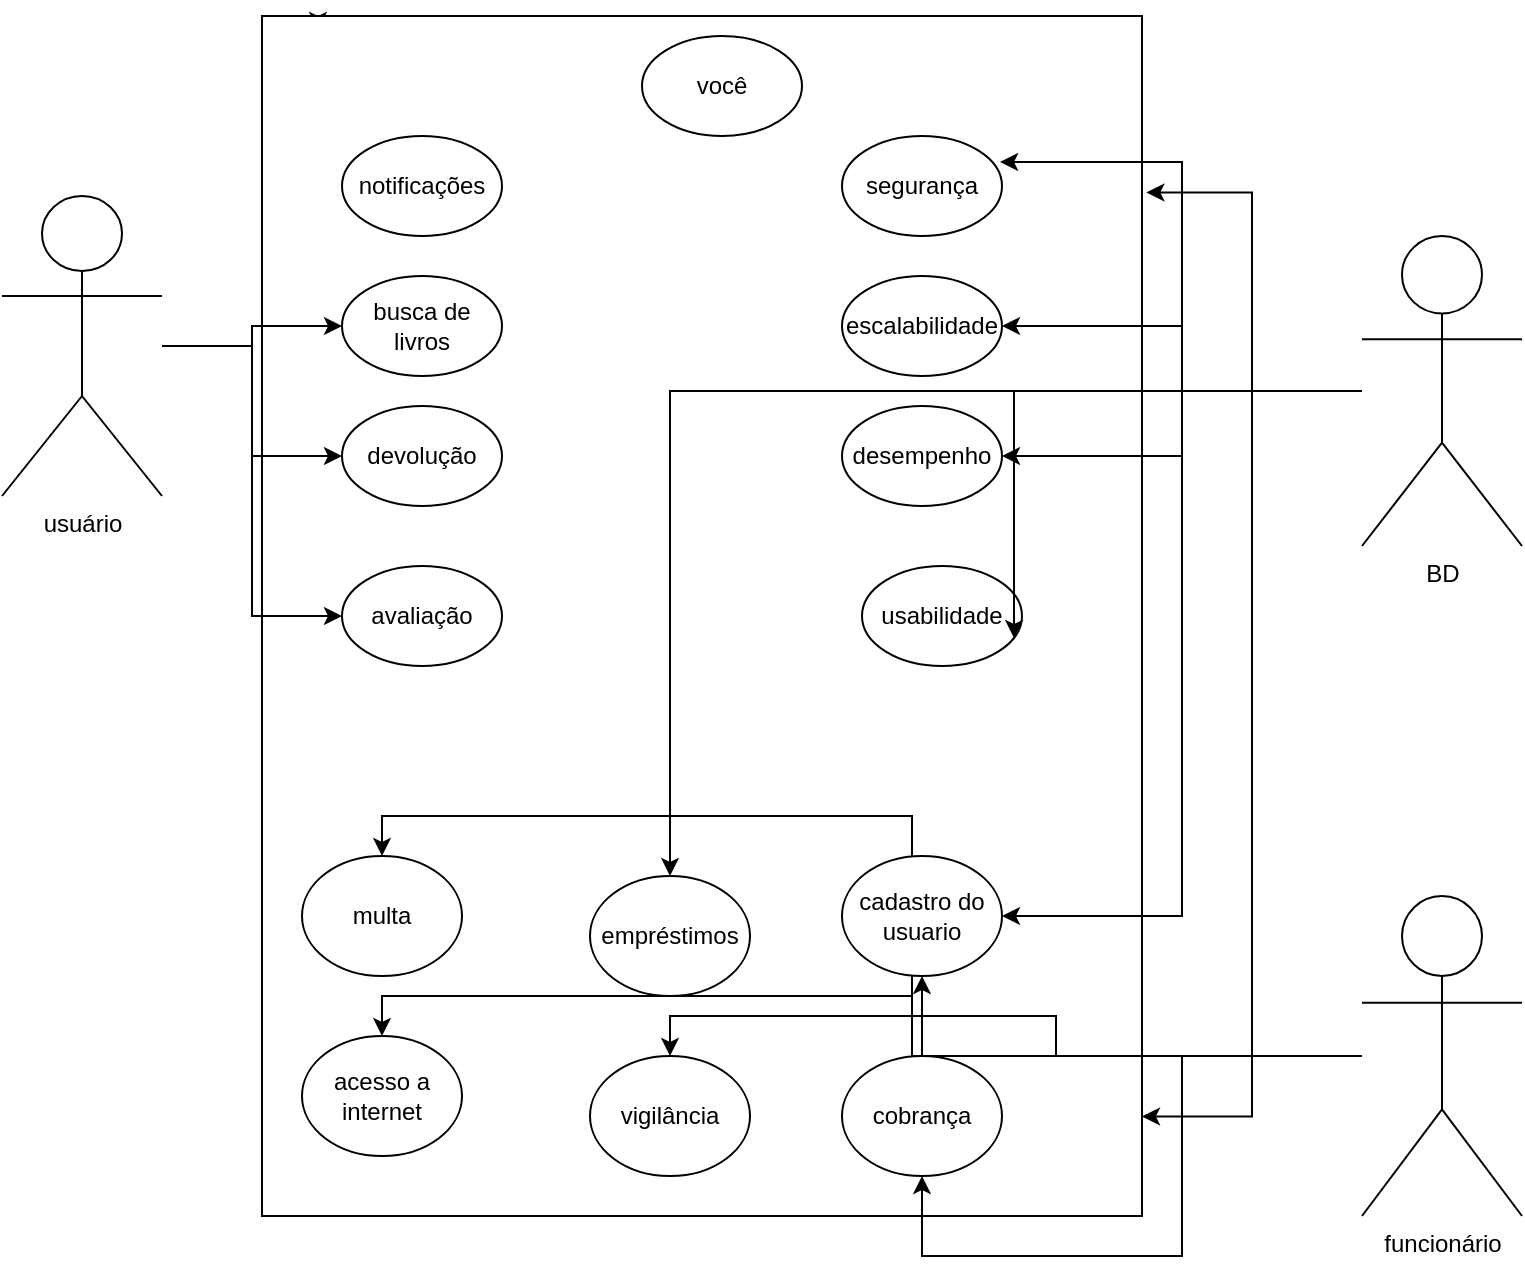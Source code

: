 <mxfile version="24.4.14" type="github">
  <diagram name="Página-1" id="C96arZJrrSCVBLOG4efR">
    <mxGraphModel dx="880" dy="460" grid="1" gridSize="10" guides="1" tooltips="1" connect="1" arrows="1" fold="1" page="1" pageScale="1" pageWidth="827" pageHeight="1169" math="0" shadow="0">
      <root>
        <mxCell id="0" />
        <mxCell id="1" parent="0" />
        <mxCell id="kRZZq-kJ1OqrjR1lZMrt-34" style="edgeStyle=orthogonalEdgeStyle;rounded=0;orthogonalLoop=1;jettySize=auto;html=1;exitX=0.5;exitY=1;exitDx=0;exitDy=0;entryX=0.467;entryY=1.35;entryDx=0;entryDy=0;entryPerimeter=0;" edge="1" parent="1">
          <mxGeometry relative="1" as="geometry">
            <mxPoint x="200" y="40" as="sourcePoint" />
            <mxPoint x="198.02" y="47" as="targetPoint" />
          </mxGeometry>
        </mxCell>
        <mxCell id="kRZZq-kJ1OqrjR1lZMrt-39" value="" style="rounded=0;whiteSpace=wrap;html=1;" vertex="1" parent="1">
          <mxGeometry x="170" y="40" width="440" height="600" as="geometry" />
        </mxCell>
        <mxCell id="kRZZq-kJ1OqrjR1lZMrt-41" value="&lt;font style=&quot;vertical-align: inherit;&quot;&gt;&lt;font style=&quot;vertical-align: inherit;&quot;&gt;&lt;font style=&quot;vertical-align: inherit;&quot;&gt;&lt;font style=&quot;vertical-align: inherit;&quot;&gt;&lt;font style=&quot;vertical-align: inherit;&quot;&gt;&lt;font style=&quot;vertical-align: inherit;&quot;&gt;você&lt;/font&gt;&lt;/font&gt;&lt;/font&gt;&lt;/font&gt;&lt;/font&gt;&lt;/font&gt;" style="ellipse;whiteSpace=wrap;html=1;" vertex="1" parent="1">
          <mxGeometry x="360" y="50" width="80" height="50" as="geometry" />
        </mxCell>
        <mxCell id="kRZZq-kJ1OqrjR1lZMrt-44" value="&lt;font style=&quot;vertical-align: inherit;&quot;&gt;&lt;font style=&quot;vertical-align: inherit;&quot;&gt;segurança&lt;/font&gt;&lt;/font&gt;" style="ellipse;whiteSpace=wrap;html=1;" vertex="1" parent="1">
          <mxGeometry x="460" y="100" width="80" height="50" as="geometry" />
        </mxCell>
        <mxCell id="kRZZq-kJ1OqrjR1lZMrt-47" value="&lt;font style=&quot;vertical-align: inherit;&quot;&gt;&lt;font style=&quot;vertical-align: inherit;&quot;&gt;usabilidade&lt;/font&gt;&lt;/font&gt;" style="ellipse;whiteSpace=wrap;html=1;" vertex="1" parent="1">
          <mxGeometry x="470" y="315" width="80" height="50" as="geometry" />
        </mxCell>
        <mxCell id="kRZZq-kJ1OqrjR1lZMrt-48" value="&lt;font style=&quot;vertical-align: inherit;&quot;&gt;&lt;font style=&quot;vertical-align: inherit;&quot;&gt;desempenho&lt;/font&gt;&lt;/font&gt;" style="ellipse;whiteSpace=wrap;html=1;" vertex="1" parent="1">
          <mxGeometry x="460" y="235" width="80" height="50" as="geometry" />
        </mxCell>
        <mxCell id="kRZZq-kJ1OqrjR1lZMrt-49" value="&lt;font style=&quot;vertical-align: inherit;&quot;&gt;&lt;font style=&quot;vertical-align: inherit;&quot;&gt;escalabilidade&lt;/font&gt;&lt;/font&gt;" style="ellipse;whiteSpace=wrap;html=1;" vertex="1" parent="1">
          <mxGeometry x="460" y="170" width="80" height="50" as="geometry" />
        </mxCell>
        <mxCell id="kRZZq-kJ1OqrjR1lZMrt-50" value="&lt;font style=&quot;vertical-align: inherit;&quot;&gt;&lt;font style=&quot;vertical-align: inherit;&quot;&gt;busca de livros&lt;/font&gt;&lt;/font&gt;" style="ellipse;whiteSpace=wrap;html=1;" vertex="1" parent="1">
          <mxGeometry x="210" y="170" width="80" height="50" as="geometry" />
        </mxCell>
        <mxCell id="kRZZq-kJ1OqrjR1lZMrt-52" value="&lt;font style=&quot;vertical-align: inherit;&quot;&gt;&lt;font style=&quot;vertical-align: inherit;&quot;&gt;avaliação&lt;/font&gt;&lt;/font&gt;" style="ellipse;whiteSpace=wrap;html=1;" vertex="1" parent="1">
          <mxGeometry x="210" y="315" width="80" height="50" as="geometry" />
        </mxCell>
        <mxCell id="kRZZq-kJ1OqrjR1lZMrt-53" value="&lt;font style=&quot;vertical-align: inherit;&quot;&gt;&lt;font style=&quot;vertical-align: inherit;&quot;&gt;notificações&lt;/font&gt;&lt;/font&gt;" style="ellipse;whiteSpace=wrap;html=1;" vertex="1" parent="1">
          <mxGeometry x="210" y="100" width="80" height="50" as="geometry" />
        </mxCell>
        <mxCell id="kRZZq-kJ1OqrjR1lZMrt-99" style="edgeStyle=orthogonalEdgeStyle;rounded=0;orthogonalLoop=1;jettySize=auto;html=1;entryX=0.5;entryY=0;entryDx=0;entryDy=0;" edge="1" parent="1" source="kRZZq-kJ1OqrjR1lZMrt-63" target="kRZZq-kJ1OqrjR1lZMrt-75">
          <mxGeometry relative="1" as="geometry" />
        </mxCell>
        <mxCell id="kRZZq-kJ1OqrjR1lZMrt-112" style="edgeStyle=orthogonalEdgeStyle;rounded=0;orthogonalLoop=1;jettySize=auto;html=1;entryX=0.5;entryY=1;entryDx=0;entryDy=0;" edge="1" parent="1" source="kRZZq-kJ1OqrjR1lZMrt-63" target="kRZZq-kJ1OqrjR1lZMrt-76">
          <mxGeometry relative="1" as="geometry" />
        </mxCell>
        <mxCell id="kRZZq-kJ1OqrjR1lZMrt-119" style="edgeStyle=orthogonalEdgeStyle;rounded=0;orthogonalLoop=1;jettySize=auto;html=1;entryX=0.5;entryY=0;entryDx=0;entryDy=0;" edge="1" parent="1" source="kRZZq-kJ1OqrjR1lZMrt-63" target="kRZZq-kJ1OqrjR1lZMrt-74">
          <mxGeometry relative="1" as="geometry" />
        </mxCell>
        <mxCell id="kRZZq-kJ1OqrjR1lZMrt-120" style="edgeStyle=orthogonalEdgeStyle;rounded=0;orthogonalLoop=1;jettySize=auto;html=1;entryX=0.5;entryY=1;entryDx=0;entryDy=0;" edge="1" parent="1" source="kRZZq-kJ1OqrjR1lZMrt-63" target="kRZZq-kJ1OqrjR1lZMrt-78">
          <mxGeometry relative="1" as="geometry" />
        </mxCell>
        <mxCell id="kRZZq-kJ1OqrjR1lZMrt-121" style="edgeStyle=orthogonalEdgeStyle;rounded=0;orthogonalLoop=1;jettySize=auto;html=1;entryX=0.5;entryY=0;entryDx=0;entryDy=0;" edge="1" parent="1" source="kRZZq-kJ1OqrjR1lZMrt-63" target="kRZZq-kJ1OqrjR1lZMrt-79">
          <mxGeometry relative="1" as="geometry" />
        </mxCell>
        <mxCell id="kRZZq-kJ1OqrjR1lZMrt-63" value="&lt;font style=&quot;vertical-align: inherit;&quot;&gt;&lt;font style=&quot;vertical-align: inherit;&quot;&gt;funcionário&lt;/font&gt;&lt;/font&gt;" style="shape=umlActor;verticalLabelPosition=bottom;verticalAlign=top;html=1;outlineConnect=0;" vertex="1" parent="1">
          <mxGeometry x="720" y="480" width="80" height="160" as="geometry" />
        </mxCell>
        <mxCell id="kRZZq-kJ1OqrjR1lZMrt-113" style="edgeStyle=orthogonalEdgeStyle;rounded=0;orthogonalLoop=1;jettySize=auto;html=1;entryX=0;entryY=0.5;entryDx=0;entryDy=0;" edge="1" parent="1" source="kRZZq-kJ1OqrjR1lZMrt-69" target="kRZZq-kJ1OqrjR1lZMrt-52">
          <mxGeometry relative="1" as="geometry" />
        </mxCell>
        <mxCell id="kRZZq-kJ1OqrjR1lZMrt-114" style="edgeStyle=orthogonalEdgeStyle;rounded=0;orthogonalLoop=1;jettySize=auto;html=1;" edge="1" parent="1" source="kRZZq-kJ1OqrjR1lZMrt-69" target="kRZZq-kJ1OqrjR1lZMrt-92">
          <mxGeometry relative="1" as="geometry" />
        </mxCell>
        <mxCell id="kRZZq-kJ1OqrjR1lZMrt-116" style="edgeStyle=orthogonalEdgeStyle;rounded=0;orthogonalLoop=1;jettySize=auto;html=1;" edge="1" parent="1" source="kRZZq-kJ1OqrjR1lZMrt-69" target="kRZZq-kJ1OqrjR1lZMrt-50">
          <mxGeometry relative="1" as="geometry" />
        </mxCell>
        <mxCell id="kRZZq-kJ1OqrjR1lZMrt-69" value="&lt;font style=&quot;vertical-align: inherit;&quot;&gt;&lt;font style=&quot;vertical-align: inherit;&quot;&gt;usuário&lt;/font&gt;&lt;/font&gt;" style="shape=umlActor;verticalLabelPosition=bottom;verticalAlign=top;html=1;outlineConnect=0;" vertex="1" parent="1">
          <mxGeometry x="40" y="130" width="80" height="150" as="geometry" />
        </mxCell>
        <mxCell id="kRZZq-kJ1OqrjR1lZMrt-74" value="&lt;font style=&quot;vertical-align: inherit;&quot;&gt;&lt;font style=&quot;vertical-align: inherit;&quot;&gt;acesso a internet&lt;/font&gt;&lt;/font&gt;" style="ellipse;whiteSpace=wrap;html=1;" vertex="1" parent="1">
          <mxGeometry x="190" y="550" width="80" height="60" as="geometry" />
        </mxCell>
        <mxCell id="kRZZq-kJ1OqrjR1lZMrt-75" value="&lt;font style=&quot;vertical-align: inherit;&quot;&gt;&lt;font style=&quot;vertical-align: inherit;&quot;&gt;&lt;font style=&quot;vertical-align: inherit;&quot;&gt;&lt;font style=&quot;vertical-align: inherit;&quot;&gt;vigilância&lt;/font&gt;&lt;/font&gt;&lt;/font&gt;&lt;/font&gt;" style="ellipse;whiteSpace=wrap;html=1;" vertex="1" parent="1">
          <mxGeometry x="334" y="560" width="80" height="60" as="geometry" />
        </mxCell>
        <mxCell id="kRZZq-kJ1OqrjR1lZMrt-76" value="&lt;font style=&quot;vertical-align: inherit;&quot;&gt;&lt;font style=&quot;vertical-align: inherit;&quot;&gt;cadastro do usuario&lt;/font&gt;&lt;/font&gt;" style="ellipse;whiteSpace=wrap;html=1;" vertex="1" parent="1">
          <mxGeometry x="460" y="460" width="80" height="60" as="geometry" />
        </mxCell>
        <mxCell id="kRZZq-kJ1OqrjR1lZMrt-77" value="&lt;font style=&quot;vertical-align: inherit;&quot;&gt;&lt;font style=&quot;vertical-align: inherit;&quot;&gt;empréstimos&lt;/font&gt;&lt;/font&gt;" style="ellipse;whiteSpace=wrap;html=1;" vertex="1" parent="1">
          <mxGeometry x="334" y="470" width="80" height="60" as="geometry" />
        </mxCell>
        <mxCell id="kRZZq-kJ1OqrjR1lZMrt-78" value="&lt;font style=&quot;vertical-align: inherit;&quot;&gt;&lt;font style=&quot;vertical-align: inherit;&quot;&gt;cobrança&lt;/font&gt;&lt;/font&gt;" style="ellipse;whiteSpace=wrap;html=1;" vertex="1" parent="1">
          <mxGeometry x="460" y="560" width="80" height="60" as="geometry" />
        </mxCell>
        <mxCell id="kRZZq-kJ1OqrjR1lZMrt-79" value="&lt;font style=&quot;vertical-align: inherit;&quot;&gt;&lt;font style=&quot;vertical-align: inherit;&quot;&gt;multa&lt;/font&gt;&lt;/font&gt;" style="ellipse;whiteSpace=wrap;html=1;" vertex="1" parent="1">
          <mxGeometry x="190" y="460" width="80" height="60" as="geometry" />
        </mxCell>
        <mxCell id="kRZZq-kJ1OqrjR1lZMrt-82" style="edgeStyle=orthogonalEdgeStyle;rounded=0;orthogonalLoop=1;jettySize=auto;html=1;entryX=1;entryY=0.917;entryDx=0;entryDy=0;entryPerimeter=0;" edge="1" parent="1" source="kRZZq-kJ1OqrjR1lZMrt-63" target="kRZZq-kJ1OqrjR1lZMrt-39">
          <mxGeometry relative="1" as="geometry" />
        </mxCell>
        <mxCell id="kRZZq-kJ1OqrjR1lZMrt-92" value="&lt;font style=&quot;vertical-align: inherit;&quot;&gt;&lt;font style=&quot;vertical-align: inherit;&quot;&gt;devolução&lt;/font&gt;&lt;/font&gt;" style="ellipse;whiteSpace=wrap;html=1;" vertex="1" parent="1">
          <mxGeometry x="210" y="235" width="80" height="50" as="geometry" />
        </mxCell>
        <mxCell id="kRZZq-kJ1OqrjR1lZMrt-102" style="edgeStyle=orthogonalEdgeStyle;rounded=0;orthogonalLoop=1;jettySize=auto;html=1;entryX=1.005;entryY=0.147;entryDx=0;entryDy=0;entryPerimeter=0;" edge="1" parent="1" source="kRZZq-kJ1OqrjR1lZMrt-63" target="kRZZq-kJ1OqrjR1lZMrt-39">
          <mxGeometry relative="1" as="geometry" />
        </mxCell>
        <mxCell id="kRZZq-kJ1OqrjR1lZMrt-107" style="edgeStyle=orthogonalEdgeStyle;rounded=0;orthogonalLoop=1;jettySize=auto;html=1;entryX=1;entryY=0.5;entryDx=0;entryDy=0;" edge="1" parent="1" source="kRZZq-kJ1OqrjR1lZMrt-104" target="kRZZq-kJ1OqrjR1lZMrt-48">
          <mxGeometry relative="1" as="geometry" />
        </mxCell>
        <mxCell id="kRZZq-kJ1OqrjR1lZMrt-110" style="edgeStyle=orthogonalEdgeStyle;rounded=0;orthogonalLoop=1;jettySize=auto;html=1;" edge="1" parent="1" source="kRZZq-kJ1OqrjR1lZMrt-104" target="kRZZq-kJ1OqrjR1lZMrt-49">
          <mxGeometry relative="1" as="geometry" />
        </mxCell>
        <mxCell id="kRZZq-kJ1OqrjR1lZMrt-111" style="edgeStyle=orthogonalEdgeStyle;rounded=0;orthogonalLoop=1;jettySize=auto;html=1;entryX=1;entryY=0.5;entryDx=0;entryDy=0;" edge="1" parent="1" source="kRZZq-kJ1OqrjR1lZMrt-104" target="kRZZq-kJ1OqrjR1lZMrt-76">
          <mxGeometry relative="1" as="geometry" />
        </mxCell>
        <mxCell id="kRZZq-kJ1OqrjR1lZMrt-118" style="edgeStyle=orthogonalEdgeStyle;rounded=0;orthogonalLoop=1;jettySize=auto;html=1;entryX=0.5;entryY=0;entryDx=0;entryDy=0;" edge="1" parent="1" source="kRZZq-kJ1OqrjR1lZMrt-104" target="kRZZq-kJ1OqrjR1lZMrt-77">
          <mxGeometry relative="1" as="geometry" />
        </mxCell>
        <mxCell id="kRZZq-kJ1OqrjR1lZMrt-104" value="&lt;font style=&quot;vertical-align: inherit;&quot;&gt;&lt;font style=&quot;vertical-align: inherit;&quot;&gt;BD&lt;/font&gt;&lt;/font&gt;" style="shape=umlActor;verticalLabelPosition=bottom;verticalAlign=top;html=1;outlineConnect=0;" vertex="1" parent="1">
          <mxGeometry x="720" y="150" width="80" height="155" as="geometry" />
        </mxCell>
        <mxCell id="kRZZq-kJ1OqrjR1lZMrt-108" style="edgeStyle=orthogonalEdgeStyle;rounded=0;orthogonalLoop=1;jettySize=auto;html=1;entryX=0.95;entryY=0.72;entryDx=0;entryDy=0;entryPerimeter=0;" edge="1" parent="1" source="kRZZq-kJ1OqrjR1lZMrt-104" target="kRZZq-kJ1OqrjR1lZMrt-47">
          <mxGeometry relative="1" as="geometry" />
        </mxCell>
        <mxCell id="kRZZq-kJ1OqrjR1lZMrt-109" style="edgeStyle=orthogonalEdgeStyle;rounded=0;orthogonalLoop=1;jettySize=auto;html=1;entryX=0.988;entryY=0.26;entryDx=0;entryDy=0;entryPerimeter=0;" edge="1" parent="1" source="kRZZq-kJ1OqrjR1lZMrt-104" target="kRZZq-kJ1OqrjR1lZMrt-44">
          <mxGeometry relative="1" as="geometry" />
        </mxCell>
      </root>
    </mxGraphModel>
  </diagram>
</mxfile>
